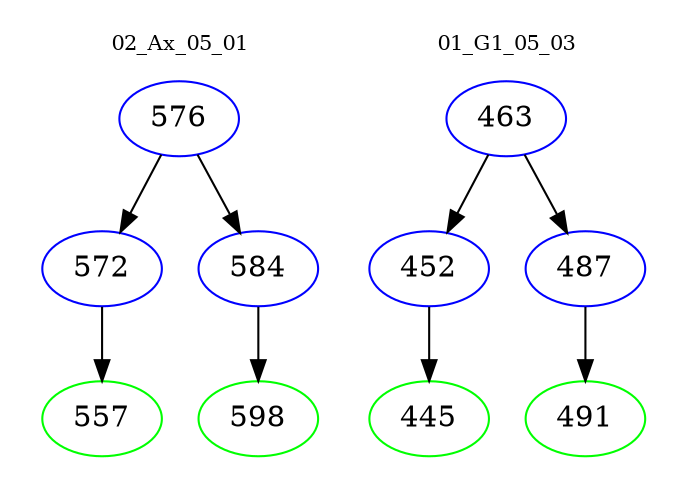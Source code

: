 digraph{
subgraph cluster_0 {
color = white
label = "02_Ax_05_01";
fontsize=10;
T0_576 [label="576", color="blue"]
T0_576 -> T0_572 [color="black"]
T0_572 [label="572", color="blue"]
T0_572 -> T0_557 [color="black"]
T0_557 [label="557", color="green"]
T0_576 -> T0_584 [color="black"]
T0_584 [label="584", color="blue"]
T0_584 -> T0_598 [color="black"]
T0_598 [label="598", color="green"]
}
subgraph cluster_1 {
color = white
label = "01_G1_05_03";
fontsize=10;
T1_463 [label="463", color="blue"]
T1_463 -> T1_452 [color="black"]
T1_452 [label="452", color="blue"]
T1_452 -> T1_445 [color="black"]
T1_445 [label="445", color="green"]
T1_463 -> T1_487 [color="black"]
T1_487 [label="487", color="blue"]
T1_487 -> T1_491 [color="black"]
T1_491 [label="491", color="green"]
}
}
